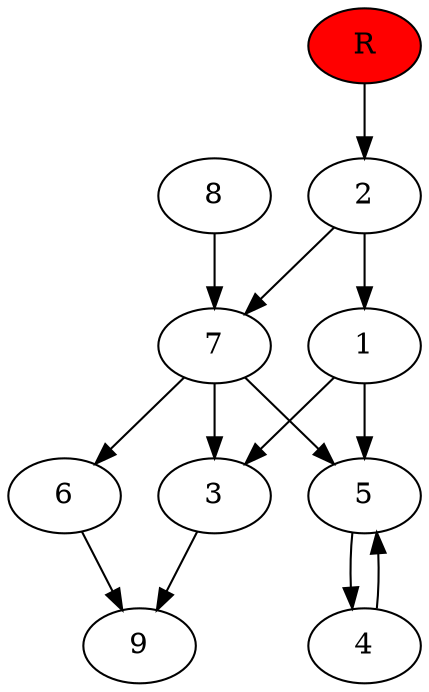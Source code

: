 digraph prb6342 {
	1
	2
	3
	4
	5
	6
	7
	8
	R [fillcolor="#ff0000" style=filled]
	1 -> 3
	1 -> 5
	2 -> 1
	2 -> 7
	3 -> 9
	4 -> 5
	5 -> 4
	6 -> 9
	7 -> 3
	7 -> 5
	7 -> 6
	8 -> 7
	R -> 2
}
